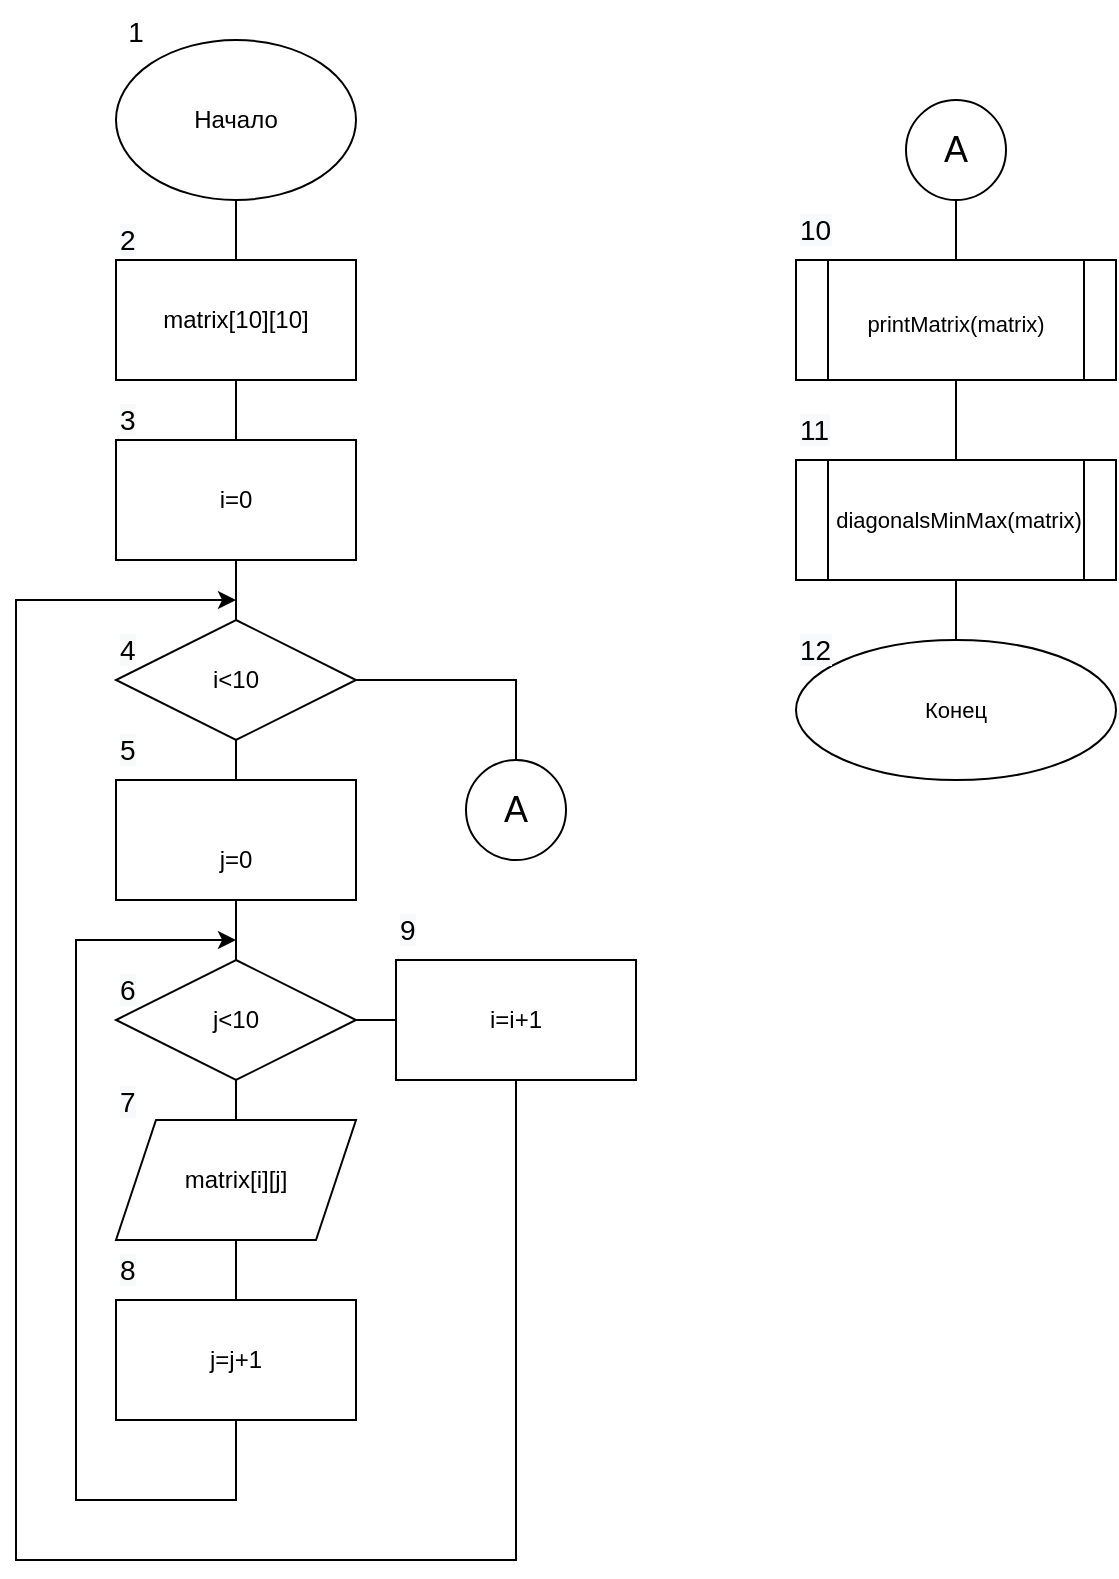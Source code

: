 <mxfile version="20.3.2" type="github" pages="3">
  <diagram id="1MXxQR1t4KhzLeFRlPVY" name="Page-1">
    <mxGraphModel dx="1298" dy="1853" grid="1" gridSize="10" guides="1" tooltips="1" connect="1" arrows="1" fold="1" page="1" pageScale="1" pageWidth="827" pageHeight="1169" math="0" shadow="0">
      <root>
        <mxCell id="0" />
        <mxCell id="1" parent="0" />
        <mxCell id="CyKZug_eMl7w6Z1lYdCM-4" value="Начало" style="ellipse;whiteSpace=wrap;html=1;" parent="1" vertex="1">
          <mxGeometry x="80" y="-1120" width="120" height="80" as="geometry" />
        </mxCell>
        <mxCell id="CyKZug_eMl7w6Z1lYdCM-5" value="" style="rounded=0;whiteSpace=wrap;html=1;" parent="1" vertex="1">
          <mxGeometry x="80" y="-1010" width="120" height="60" as="geometry" />
        </mxCell>
        <mxCell id="CyKZug_eMl7w6Z1lYdCM-8" value="" style="endArrow=none;html=1;rounded=0;exitX=0.5;exitY=0;exitDx=0;exitDy=0;entryX=0.5;entryY=1;entryDx=0;entryDy=0;" parent="1" source="CyKZug_eMl7w6Z1lYdCM-5" target="CyKZug_eMl7w6Z1lYdCM-4" edge="1">
          <mxGeometry width="50" height="50" relative="1" as="geometry">
            <mxPoint x="390" y="-940" as="sourcePoint" />
            <mxPoint x="440" y="-990" as="targetPoint" />
          </mxGeometry>
        </mxCell>
        <mxCell id="CyKZug_eMl7w6Z1lYdCM-10" value="matrix[10][10]" style="text;html=1;strokeColor=none;fillColor=none;align=center;verticalAlign=middle;whiteSpace=wrap;rounded=0;" parent="1" vertex="1">
          <mxGeometry x="100" y="-995" width="80" height="30" as="geometry" />
        </mxCell>
        <mxCell id="CyKZug_eMl7w6Z1lYdCM-11" value="" style="rounded=0;whiteSpace=wrap;html=1;" parent="1" vertex="1">
          <mxGeometry x="80" y="-920" width="120" height="60" as="geometry" />
        </mxCell>
        <mxCell id="CyKZug_eMl7w6Z1lYdCM-13" value="i=0" style="text;html=1;strokeColor=none;fillColor=none;align=center;verticalAlign=middle;whiteSpace=wrap;rounded=0;" parent="1" vertex="1">
          <mxGeometry x="110" y="-905" width="60" height="30" as="geometry" />
        </mxCell>
        <mxCell id="CyKZug_eMl7w6Z1lYdCM-14" value="" style="rounded=0;whiteSpace=wrap;html=1;" parent="1" vertex="1">
          <mxGeometry x="80" y="-750" width="120" height="60" as="geometry" />
        </mxCell>
        <mxCell id="CyKZug_eMl7w6Z1lYdCM-15" value="j=0" style="text;html=1;strokeColor=none;fillColor=none;align=center;verticalAlign=middle;whiteSpace=wrap;rounded=0;" parent="1" vertex="1">
          <mxGeometry x="110" y="-725" width="60" height="30" as="geometry" />
        </mxCell>
        <mxCell id="CyKZug_eMl7w6Z1lYdCM-16" value="i&amp;lt;10" style="rhombus;whiteSpace=wrap;html=1;" parent="1" vertex="1">
          <mxGeometry x="80" y="-830" width="120" height="60" as="geometry" />
        </mxCell>
        <mxCell id="CyKZug_eMl7w6Z1lYdCM-18" value="" style="endArrow=none;html=1;rounded=0;entryX=0.5;entryY=1;entryDx=0;entryDy=0;exitX=0.5;exitY=0;exitDx=0;exitDy=0;" parent="1" source="CyKZug_eMl7w6Z1lYdCM-14" target="CyKZug_eMl7w6Z1lYdCM-16" edge="1">
          <mxGeometry width="50" height="50" relative="1" as="geometry">
            <mxPoint x="390" y="-750" as="sourcePoint" />
            <mxPoint x="440" y="-800" as="targetPoint" />
          </mxGeometry>
        </mxCell>
        <mxCell id="CyKZug_eMl7w6Z1lYdCM-19" value="" style="endArrow=none;html=1;rounded=0;exitX=0.5;exitY=0;exitDx=0;exitDy=0;entryX=0.5;entryY=1;entryDx=0;entryDy=0;" parent="1" source="CyKZug_eMl7w6Z1lYdCM-16" target="CyKZug_eMl7w6Z1lYdCM-11" edge="1">
          <mxGeometry width="50" height="50" relative="1" as="geometry">
            <mxPoint x="390" y="-750" as="sourcePoint" />
            <mxPoint x="440" y="-800" as="targetPoint" />
          </mxGeometry>
        </mxCell>
        <mxCell id="CyKZug_eMl7w6Z1lYdCM-20" value="" style="endArrow=none;html=1;rounded=0;exitX=0.5;exitY=0;exitDx=0;exitDy=0;entryX=0.5;entryY=1;entryDx=0;entryDy=0;" parent="1" source="CyKZug_eMl7w6Z1lYdCM-11" target="CyKZug_eMl7w6Z1lYdCM-5" edge="1">
          <mxGeometry width="50" height="50" relative="1" as="geometry">
            <mxPoint x="390" y="-750" as="sourcePoint" />
            <mxPoint x="440" y="-800" as="targetPoint" />
          </mxGeometry>
        </mxCell>
        <mxCell id="CyKZug_eMl7w6Z1lYdCM-21" value="j&amp;lt;10" style="rhombus;whiteSpace=wrap;html=1;" parent="1" vertex="1">
          <mxGeometry x="80" y="-660" width="120" height="60" as="geometry" />
        </mxCell>
        <mxCell id="CyKZug_eMl7w6Z1lYdCM-22" value="matrix[i][j]" style="shape=parallelogram;perimeter=parallelogramPerimeter;whiteSpace=wrap;html=1;fixedSize=1;" parent="1" vertex="1">
          <mxGeometry x="80" y="-580" width="120" height="60" as="geometry" />
        </mxCell>
        <mxCell id="CyKZug_eMl7w6Z1lYdCM-34" style="edgeStyle=none;rounded=0;orthogonalLoop=1;jettySize=auto;html=1;exitX=0.5;exitY=1;exitDx=0;exitDy=0;" parent="1" source="CyKZug_eMl7w6Z1lYdCM-23" edge="1">
          <mxGeometry relative="1" as="geometry">
            <mxPoint x="140" y="-670" as="targetPoint" />
            <Array as="points">
              <mxPoint x="140" y="-390" />
              <mxPoint x="60" y="-390" />
              <mxPoint x="60" y="-670" />
            </Array>
          </mxGeometry>
        </mxCell>
        <mxCell id="CyKZug_eMl7w6Z1lYdCM-23" value="j=j+1" style="rounded=0;whiteSpace=wrap;html=1;" parent="1" vertex="1">
          <mxGeometry x="80" y="-490" width="120" height="60" as="geometry" />
        </mxCell>
        <mxCell id="CyKZug_eMl7w6Z1lYdCM-37" style="edgeStyle=none;rounded=0;orthogonalLoop=1;jettySize=auto;html=1;exitX=0.5;exitY=1;exitDx=0;exitDy=0;" parent="1" source="CyKZug_eMl7w6Z1lYdCM-24" edge="1">
          <mxGeometry relative="1" as="geometry">
            <mxPoint x="140" y="-840" as="targetPoint" />
            <Array as="points">
              <mxPoint x="280" y="-360" />
              <mxPoint x="30" y="-360" />
              <mxPoint x="30" y="-840" />
            </Array>
          </mxGeometry>
        </mxCell>
        <mxCell id="CyKZug_eMl7w6Z1lYdCM-24" value="i=i+1" style="rounded=0;whiteSpace=wrap;html=1;" parent="1" vertex="1">
          <mxGeometry x="220" y="-660" width="120" height="60" as="geometry" />
        </mxCell>
        <mxCell id="CyKZug_eMl7w6Z1lYdCM-28" value="" style="endArrow=none;html=1;rounded=0;exitX=0.5;exitY=1;exitDx=0;exitDy=0;entryX=0.5;entryY=0;entryDx=0;entryDy=0;" parent="1" source="CyKZug_eMl7w6Z1lYdCM-21" target="CyKZug_eMl7w6Z1lYdCM-22" edge="1">
          <mxGeometry width="50" height="50" relative="1" as="geometry">
            <mxPoint x="390" y="-510" as="sourcePoint" />
            <mxPoint x="440" y="-560" as="targetPoint" />
          </mxGeometry>
        </mxCell>
        <mxCell id="CyKZug_eMl7w6Z1lYdCM-30" value="" style="endArrow=none;html=1;rounded=0;exitX=0.5;exitY=1;exitDx=0;exitDy=0;entryX=0.5;entryY=0;entryDx=0;entryDy=0;" parent="1" source="CyKZug_eMl7w6Z1lYdCM-22" target="CyKZug_eMl7w6Z1lYdCM-23" edge="1">
          <mxGeometry width="50" height="50" relative="1" as="geometry">
            <mxPoint x="390" y="-510" as="sourcePoint" />
            <mxPoint x="440" y="-560" as="targetPoint" />
          </mxGeometry>
        </mxCell>
        <mxCell id="CyKZug_eMl7w6Z1lYdCM-35" value="" style="endArrow=none;html=1;rounded=0;exitX=0.5;exitY=0;exitDx=0;exitDy=0;entryX=0.5;entryY=1;entryDx=0;entryDy=0;" parent="1" source="CyKZug_eMl7w6Z1lYdCM-21" target="CyKZug_eMl7w6Z1lYdCM-14" edge="1">
          <mxGeometry width="50" height="50" relative="1" as="geometry">
            <mxPoint x="390" y="-510" as="sourcePoint" />
            <mxPoint x="440" y="-560" as="targetPoint" />
          </mxGeometry>
        </mxCell>
        <mxCell id="CyKZug_eMl7w6Z1lYdCM-36" value="" style="endArrow=none;html=1;rounded=0;exitX=1;exitY=0.5;exitDx=0;exitDy=0;entryX=0;entryY=0.5;entryDx=0;entryDy=0;" parent="1" source="CyKZug_eMl7w6Z1lYdCM-21" target="CyKZug_eMl7w6Z1lYdCM-24" edge="1">
          <mxGeometry width="50" height="50" relative="1" as="geometry">
            <mxPoint x="390" y="-610" as="sourcePoint" />
            <mxPoint x="440" y="-660" as="targetPoint" />
          </mxGeometry>
        </mxCell>
        <mxCell id="CyKZug_eMl7w6Z1lYdCM-38" value="" style="endArrow=none;html=1;rounded=0;exitX=1;exitY=0.5;exitDx=0;exitDy=0;entryX=0.5;entryY=0;entryDx=0;entryDy=0;" parent="1" source="CyKZug_eMl7w6Z1lYdCM-16" edge="1">
          <mxGeometry width="50" height="50" relative="1" as="geometry">
            <mxPoint x="390" y="-710" as="sourcePoint" />
            <mxPoint x="280" y="-760" as="targetPoint" />
            <Array as="points">
              <mxPoint x="280" y="-800" />
            </Array>
          </mxGeometry>
        </mxCell>
        <mxCell id="CyKZug_eMl7w6Z1lYdCM-41" value="&lt;font style=&quot;font-size: 11px;&quot;&gt;printMatrix(matrix)&lt;/font&gt;" style="shape=process;whiteSpace=wrap;html=1;backgroundOutline=1;fontSize=18;" parent="1" vertex="1">
          <mxGeometry x="420" y="-1010" width="160" height="60" as="geometry" />
        </mxCell>
        <mxCell id="CyKZug_eMl7w6Z1lYdCM-42" value="&amp;nbsp;diagonalsMinMax(matrix)" style="shape=process;whiteSpace=wrap;html=1;backgroundOutline=1;fontSize=11;" parent="1" vertex="1">
          <mxGeometry x="420" y="-910" width="160" height="60" as="geometry" />
        </mxCell>
        <mxCell id="CyKZug_eMl7w6Z1lYdCM-44" value="" style="endArrow=none;html=1;rounded=0;fontSize=11;exitX=0.5;exitY=1;exitDx=0;exitDy=0;entryX=0.5;entryY=0;entryDx=0;entryDy=0;" parent="1" target="CyKZug_eMl7w6Z1lYdCM-41" edge="1">
          <mxGeometry width="50" height="50" relative="1" as="geometry">
            <mxPoint x="500" y="-1040" as="sourcePoint" />
            <mxPoint x="440" y="-860" as="targetPoint" />
          </mxGeometry>
        </mxCell>
        <mxCell id="CyKZug_eMl7w6Z1lYdCM-45" value="" style="endArrow=none;html=1;rounded=0;fontSize=11;entryX=0.5;entryY=1;entryDx=0;entryDy=0;exitX=0.5;exitY=0;exitDx=0;exitDy=0;" parent="1" source="CyKZug_eMl7w6Z1lYdCM-42" target="CyKZug_eMl7w6Z1lYdCM-41" edge="1">
          <mxGeometry width="50" height="50" relative="1" as="geometry">
            <mxPoint x="390" y="-810" as="sourcePoint" />
            <mxPoint x="440" y="-860" as="targetPoint" />
          </mxGeometry>
        </mxCell>
        <mxCell id="CyKZug_eMl7w6Z1lYdCM-46" value="&lt;font style=&quot;font-size: 11px;&quot;&gt;Конец&lt;/font&gt;" style="ellipse;whiteSpace=wrap;html=1;fontSize=11;" parent="1" vertex="1">
          <mxGeometry x="420" y="-820" width="160" height="70" as="geometry" />
        </mxCell>
        <mxCell id="CyKZug_eMl7w6Z1lYdCM-47" value="" style="endArrow=none;html=1;rounded=0;fontSize=11;exitX=0.5;exitY=0;exitDx=0;exitDy=0;entryX=0.5;entryY=1;entryDx=0;entryDy=0;" parent="1" source="CyKZug_eMl7w6Z1lYdCM-46" target="CyKZug_eMl7w6Z1lYdCM-42" edge="1">
          <mxGeometry width="50" height="50" relative="1" as="geometry">
            <mxPoint x="390" y="-810" as="sourcePoint" />
            <mxPoint x="440" y="-860" as="targetPoint" />
          </mxGeometry>
        </mxCell>
        <mxCell id="tGJoKNRGr2ELQhd_dKFW-1" value="&lt;span style=&quot;font-size: 14px;&quot;&gt;1&lt;/span&gt;" style="text;html=1;strokeColor=none;fillColor=none;align=center;verticalAlign=middle;whiteSpace=wrap;rounded=0;fontSize=18;" parent="1" vertex="1">
          <mxGeometry x="60" y="-1140" width="60" height="30" as="geometry" />
        </mxCell>
        <mxCell id="tGJoKNRGr2ELQhd_dKFW-2" value="&lt;span style=&quot;color: rgb(0, 0, 0); font-family: Helvetica; font-size: 14px; font-style: normal; font-variant-ligatures: normal; font-variant-caps: normal; font-weight: 400; letter-spacing: normal; orphans: 2; text-align: center; text-indent: 0px; text-transform: none; widows: 2; word-spacing: 0px; -webkit-text-stroke-width: 0px; background-color: rgb(248, 249, 250); text-decoration-thickness: initial; text-decoration-style: initial; text-decoration-color: initial; float: none; display: inline !important;&quot;&gt;2&lt;/span&gt;" style="text;whiteSpace=wrap;html=1;fontSize=14;" parent="1" vertex="1">
          <mxGeometry x="80" y="-1035" width="40" height="40" as="geometry" />
        </mxCell>
        <mxCell id="tGJoKNRGr2ELQhd_dKFW-3" value="&lt;span style=&quot;color: rgb(0, 0, 0); font-family: Helvetica; font-size: 14px; font-style: normal; font-variant-ligatures: normal; font-variant-caps: normal; font-weight: 400; letter-spacing: normal; orphans: 2; text-align: center; text-indent: 0px; text-transform: none; widows: 2; word-spacing: 0px; -webkit-text-stroke-width: 0px; background-color: rgb(248, 249, 250); text-decoration-thickness: initial; text-decoration-style: initial; text-decoration-color: initial; float: none; display: inline !important;&quot;&gt;3&lt;/span&gt;" style="text;whiteSpace=wrap;html=1;fontSize=14;" parent="1" vertex="1">
          <mxGeometry x="80" y="-945" width="40" height="40" as="geometry" />
        </mxCell>
        <mxCell id="tGJoKNRGr2ELQhd_dKFW-4" value="&lt;span style=&quot;color: rgb(0, 0, 0); font-family: Helvetica; font-size: 14px; font-style: normal; font-variant-ligatures: normal; font-variant-caps: normal; font-weight: 400; letter-spacing: normal; orphans: 2; text-align: center; text-indent: 0px; text-transform: none; widows: 2; word-spacing: 0px; -webkit-text-stroke-width: 0px; background-color: rgb(248, 249, 250); text-decoration-thickness: initial; text-decoration-style: initial; text-decoration-color: initial; float: none; display: inline !important;&quot;&gt;4&lt;/span&gt;" style="text;whiteSpace=wrap;html=1;fontSize=14;" parent="1" vertex="1">
          <mxGeometry x="80" y="-830" width="40" height="40" as="geometry" />
        </mxCell>
        <mxCell id="tGJoKNRGr2ELQhd_dKFW-5" value="&lt;span style=&quot;color: rgb(0, 0, 0); font-family: Helvetica; font-size: 14px; font-style: normal; font-variant-ligatures: normal; font-variant-caps: normal; font-weight: 400; letter-spacing: normal; orphans: 2; text-align: center; text-indent: 0px; text-transform: none; widows: 2; word-spacing: 0px; -webkit-text-stroke-width: 0px; background-color: rgb(248, 249, 250); text-decoration-thickness: initial; text-decoration-style: initial; text-decoration-color: initial; float: none; display: inline !important;&quot;&gt;5&lt;/span&gt;" style="text;whiteSpace=wrap;html=1;fontSize=14;" parent="1" vertex="1">
          <mxGeometry x="80" y="-780" width="40" height="40" as="geometry" />
        </mxCell>
        <mxCell id="tGJoKNRGr2ELQhd_dKFW-6" value="&lt;span style=&quot;color: rgb(0, 0, 0); font-family: Helvetica; font-size: 14px; font-style: normal; font-variant-ligatures: normal; font-variant-caps: normal; font-weight: 400; letter-spacing: normal; orphans: 2; text-align: center; text-indent: 0px; text-transform: none; widows: 2; word-spacing: 0px; -webkit-text-stroke-width: 0px; background-color: rgb(248, 249, 250); text-decoration-thickness: initial; text-decoration-style: initial; text-decoration-color: initial; float: none; display: inline !important;&quot;&gt;6&lt;/span&gt;" style="text;whiteSpace=wrap;html=1;fontSize=14;" parent="1" vertex="1">
          <mxGeometry x="80" y="-660" width="40" height="40" as="geometry" />
        </mxCell>
        <mxCell id="tGJoKNRGr2ELQhd_dKFW-7" value="&lt;span style=&quot;color: rgb(0, 0, 0); font-family: Helvetica; font-size: 14px; font-style: normal; font-variant-ligatures: normal; font-variant-caps: normal; font-weight: 400; letter-spacing: normal; orphans: 2; text-align: center; text-indent: 0px; text-transform: none; widows: 2; word-spacing: 0px; -webkit-text-stroke-width: 0px; background-color: rgb(248, 249, 250); text-decoration-thickness: initial; text-decoration-style: initial; text-decoration-color: initial; float: none; display: inline !important;&quot;&gt;7&lt;/span&gt;" style="text;whiteSpace=wrap;html=1;fontSize=14;" parent="1" vertex="1">
          <mxGeometry x="80" y="-604" width="40" height="40" as="geometry" />
        </mxCell>
        <mxCell id="tGJoKNRGr2ELQhd_dKFW-8" value="&lt;span style=&quot;color: rgb(0, 0, 0); font-family: Helvetica; font-size: 14px; font-style: normal; font-variant-ligatures: normal; font-variant-caps: normal; font-weight: 400; letter-spacing: normal; orphans: 2; text-align: center; text-indent: 0px; text-transform: none; widows: 2; word-spacing: 0px; -webkit-text-stroke-width: 0px; background-color: rgb(248, 249, 250); text-decoration-thickness: initial; text-decoration-style: initial; text-decoration-color: initial; float: none; display: inline !important;&quot;&gt;8&lt;/span&gt;" style="text;whiteSpace=wrap;html=1;fontSize=14;" parent="1" vertex="1">
          <mxGeometry x="80" y="-520" width="40" height="40" as="geometry" />
        </mxCell>
        <mxCell id="tGJoKNRGr2ELQhd_dKFW-10" value="&lt;span style=&quot;color: rgb(0, 0, 0); font-family: Helvetica; font-size: 14px; font-style: normal; font-variant-ligatures: normal; font-variant-caps: normal; font-weight: 400; letter-spacing: normal; orphans: 2; text-align: center; text-indent: 0px; text-transform: none; widows: 2; word-spacing: 0px; -webkit-text-stroke-width: 0px; background-color: rgb(248, 249, 250); text-decoration-thickness: initial; text-decoration-style: initial; text-decoration-color: initial; float: none; display: inline !important;&quot;&gt;9&lt;/span&gt;" style="text;whiteSpace=wrap;html=1;fontSize=14;" parent="1" vertex="1">
          <mxGeometry x="220" y="-690" width="40" height="40" as="geometry" />
        </mxCell>
        <mxCell id="tGJoKNRGr2ELQhd_dKFW-11" value="&lt;span style=&quot;color: rgb(0, 0, 0); font-family: Helvetica; font-size: 14px; font-style: normal; font-variant-ligatures: normal; font-variant-caps: normal; font-weight: 400; letter-spacing: normal; orphans: 2; text-align: center; text-indent: 0px; text-transform: none; widows: 2; word-spacing: 0px; -webkit-text-stroke-width: 0px; background-color: rgb(248, 249, 250); text-decoration-thickness: initial; text-decoration-style: initial; text-decoration-color: initial; float: none; display: inline !important;&quot;&gt;10&lt;/span&gt;" style="text;whiteSpace=wrap;html=1;fontSize=14;" parent="1" vertex="1">
          <mxGeometry x="420" y="-1040" width="40" height="40" as="geometry" />
        </mxCell>
        <mxCell id="tGJoKNRGr2ELQhd_dKFW-12" value="&lt;span style=&quot;color: rgb(0, 0, 0); font-family: Helvetica; font-size: 14px; font-style: normal; font-variant-ligatures: normal; font-variant-caps: normal; font-weight: 400; letter-spacing: normal; orphans: 2; text-align: center; text-indent: 0px; text-transform: none; widows: 2; word-spacing: 0px; -webkit-text-stroke-width: 0px; background-color: rgb(248, 249, 250); text-decoration-thickness: initial; text-decoration-style: initial; text-decoration-color: initial; float: none; display: inline !important;&quot;&gt;11&lt;/span&gt;" style="text;whiteSpace=wrap;html=1;fontSize=14;" parent="1" vertex="1">
          <mxGeometry x="420" y="-940" width="40" height="40" as="geometry" />
        </mxCell>
        <mxCell id="tGJoKNRGr2ELQhd_dKFW-13" value="&lt;span style=&quot;color: rgb(0, 0, 0); font-family: Helvetica; font-size: 14px; font-style: normal; font-variant-ligatures: normal; font-variant-caps: normal; font-weight: 400; letter-spacing: normal; orphans: 2; text-align: center; text-indent: 0px; text-transform: none; widows: 2; word-spacing: 0px; -webkit-text-stroke-width: 0px; background-color: rgb(248, 249, 250); text-decoration-thickness: initial; text-decoration-style: initial; text-decoration-color: initial; float: none; display: inline !important;&quot;&gt;12&lt;/span&gt;" style="text;whiteSpace=wrap;html=1;fontSize=14;" parent="1" vertex="1">
          <mxGeometry x="420" y="-830" width="40" height="40" as="geometry" />
        </mxCell>
        <mxCell id="ByIY474zOrlTt50xJc5P-1" value="&lt;font style=&quot;font-size: 18px;&quot;&gt;A&lt;/font&gt;" style="ellipse;whiteSpace=wrap;html=1;aspect=fixed;" vertex="1" parent="1">
          <mxGeometry x="255" y="-760" width="50" height="50" as="geometry" />
        </mxCell>
        <mxCell id="ByIY474zOrlTt50xJc5P-2" value="&lt;font style=&quot;font-size: 18px;&quot;&gt;A&lt;/font&gt;" style="ellipse;whiteSpace=wrap;html=1;aspect=fixed;" vertex="1" parent="1">
          <mxGeometry x="475" y="-1090" width="50" height="50" as="geometry" />
        </mxCell>
      </root>
    </mxGraphModel>
  </diagram>
  <diagram id="YRttyqy2Ba4MNuOloOUo" name="Page-2">
    <mxGraphModel dx="1093" dy="1745" grid="1" gridSize="10" guides="1" tooltips="1" connect="1" arrows="1" fold="1" page="1" pageScale="1" pageWidth="827" pageHeight="1169" math="0" shadow="0">
      <root>
        <mxCell id="0" />
        <mxCell id="1" parent="0" />
        <mxCell id="Y5o_uo8ENSqjdG4YeVco-1" value="" style="rounded=0;whiteSpace=wrap;html=1;" parent="1" vertex="1">
          <mxGeometry x="240" y="-920" width="160" height="60" as="geometry" />
        </mxCell>
        <mxCell id="Y5o_uo8ENSqjdG4YeVco-2" value="i=0" style="text;html=1;strokeColor=none;fillColor=none;align=center;verticalAlign=middle;whiteSpace=wrap;rounded=0;" parent="1" vertex="1">
          <mxGeometry x="290" y="-905" width="60" height="30" as="geometry" />
        </mxCell>
        <mxCell id="Y5o_uo8ENSqjdG4YeVco-3" value="" style="rounded=0;whiteSpace=wrap;html=1;" parent="1" vertex="1">
          <mxGeometry x="240" y="-740" width="160" height="60" as="geometry" />
        </mxCell>
        <mxCell id="Y5o_uo8ENSqjdG4YeVco-4" value="j=0" style="text;html=1;strokeColor=none;fillColor=none;align=center;verticalAlign=middle;whiteSpace=wrap;rounded=0;" parent="1" vertex="1">
          <mxGeometry x="290" y="-715" width="60" height="30" as="geometry" />
        </mxCell>
        <mxCell id="Y5o_uo8ENSqjdG4YeVco-5" value="i&amp;lt;10" style="rhombus;whiteSpace=wrap;html=1;" parent="1" vertex="1">
          <mxGeometry x="240" y="-820" width="160" height="60" as="geometry" />
        </mxCell>
        <mxCell id="Y5o_uo8ENSqjdG4YeVco-6" value="" style="endArrow=none;html=1;rounded=0;entryX=0.5;entryY=1;entryDx=0;entryDy=0;exitX=0.5;exitY=0;exitDx=0;exitDy=0;" parent="1" source="Y5o_uo8ENSqjdG4YeVco-3" target="Y5o_uo8ENSqjdG4YeVco-5" edge="1">
          <mxGeometry width="50" height="50" relative="1" as="geometry">
            <mxPoint x="570" y="-740" as="sourcePoint" />
            <mxPoint x="620" y="-790" as="targetPoint" />
          </mxGeometry>
        </mxCell>
        <mxCell id="Y5o_uo8ENSqjdG4YeVco-7" value="" style="endArrow=none;html=1;rounded=0;exitX=0.5;exitY=0;exitDx=0;exitDy=0;entryX=0.5;entryY=1;entryDx=0;entryDy=0;" parent="1" source="Y5o_uo8ENSqjdG4YeVco-5" target="Y5o_uo8ENSqjdG4YeVco-1" edge="1">
          <mxGeometry width="50" height="50" relative="1" as="geometry">
            <mxPoint x="570" y="-740" as="sourcePoint" />
            <mxPoint x="620" y="-790" as="targetPoint" />
          </mxGeometry>
        </mxCell>
        <mxCell id="Y5o_uo8ENSqjdG4YeVco-8" value="j&amp;lt;10" style="rhombus;whiteSpace=wrap;html=1;" parent="1" vertex="1">
          <mxGeometry x="240" y="-650" width="160" height="60" as="geometry" />
        </mxCell>
        <mxCell id="Y5o_uo8ENSqjdG4YeVco-9" value="matrix[i][j]" style="shape=parallelogram;perimeter=parallelogramPerimeter;whiteSpace=wrap;html=1;fixedSize=1;" parent="1" vertex="1">
          <mxGeometry x="240" y="-570" width="160" height="60" as="geometry" />
        </mxCell>
        <mxCell id="Y5o_uo8ENSqjdG4YeVco-10" style="edgeStyle=none;rounded=0;orthogonalLoop=1;jettySize=auto;html=1;exitX=0.5;exitY=1;exitDx=0;exitDy=0;" parent="1" source="Y5o_uo8ENSqjdG4YeVco-11" edge="1">
          <mxGeometry relative="1" as="geometry">
            <mxPoint x="320" y="-660" as="targetPoint" />
            <Array as="points">
              <mxPoint x="320" y="-390" />
              <mxPoint x="220" y="-390" />
              <mxPoint x="220" y="-660" />
            </Array>
          </mxGeometry>
        </mxCell>
        <mxCell id="Y5o_uo8ENSqjdG4YeVco-11" value="j=j+1" style="rounded=0;whiteSpace=wrap;html=1;" parent="1" vertex="1">
          <mxGeometry x="240" y="-480" width="160" height="60" as="geometry" />
        </mxCell>
        <mxCell id="Y5o_uo8ENSqjdG4YeVco-12" style="edgeStyle=none;rounded=0;orthogonalLoop=1;jettySize=auto;html=1;exitX=0.5;exitY=1;exitDx=0;exitDy=0;" parent="1" source="Y5o_uo8ENSqjdG4YeVco-13" edge="1">
          <mxGeometry relative="1" as="geometry">
            <mxPoint x="320" y="-830" as="targetPoint" />
            <Array as="points">
              <mxPoint x="500" y="-370" />
              <mxPoint x="200" y="-370" />
              <mxPoint x="200" y="-830" />
            </Array>
          </mxGeometry>
        </mxCell>
        <mxCell id="Y5o_uo8ENSqjdG4YeVco-13" value="i=i+1" style="rounded=0;whiteSpace=wrap;html=1;" parent="1" vertex="1">
          <mxGeometry x="420" y="-650" width="160" height="60" as="geometry" />
        </mxCell>
        <mxCell id="Y5o_uo8ENSqjdG4YeVco-14" value="" style="endArrow=none;html=1;rounded=0;exitX=0.5;exitY=1;exitDx=0;exitDy=0;entryX=0.5;entryY=0;entryDx=0;entryDy=0;" parent="1" source="Y5o_uo8ENSqjdG4YeVco-8" target="Y5o_uo8ENSqjdG4YeVco-9" edge="1">
          <mxGeometry width="50" height="50" relative="1" as="geometry">
            <mxPoint x="570" y="-500" as="sourcePoint" />
            <mxPoint x="620" y="-550" as="targetPoint" />
          </mxGeometry>
        </mxCell>
        <mxCell id="Y5o_uo8ENSqjdG4YeVco-15" value="" style="endArrow=none;html=1;rounded=0;exitX=0.5;exitY=1;exitDx=0;exitDy=0;entryX=0.5;entryY=0;entryDx=0;entryDy=0;" parent="1" source="Y5o_uo8ENSqjdG4YeVco-9" target="Y5o_uo8ENSqjdG4YeVco-11" edge="1">
          <mxGeometry width="50" height="50" relative="1" as="geometry">
            <mxPoint x="570" y="-500" as="sourcePoint" />
            <mxPoint x="620" y="-550" as="targetPoint" />
          </mxGeometry>
        </mxCell>
        <mxCell id="Y5o_uo8ENSqjdG4YeVco-16" value="" style="endArrow=none;html=1;rounded=0;exitX=0.5;exitY=0;exitDx=0;exitDy=0;entryX=0.5;entryY=1;entryDx=0;entryDy=0;" parent="1" source="Y5o_uo8ENSqjdG4YeVco-8" target="Y5o_uo8ENSqjdG4YeVco-3" edge="1">
          <mxGeometry width="50" height="50" relative="1" as="geometry">
            <mxPoint x="570" y="-500" as="sourcePoint" />
            <mxPoint x="620" y="-550" as="targetPoint" />
          </mxGeometry>
        </mxCell>
        <mxCell id="Y5o_uo8ENSqjdG4YeVco-17" value="" style="endArrow=none;html=1;rounded=0;exitX=1;exitY=0.5;exitDx=0;exitDy=0;entryX=0;entryY=0.5;entryDx=0;entryDy=0;" parent="1" source="Y5o_uo8ENSqjdG4YeVco-8" target="Y5o_uo8ENSqjdG4YeVco-13" edge="1">
          <mxGeometry width="50" height="50" relative="1" as="geometry">
            <mxPoint x="570" y="-600" as="sourcePoint" />
            <mxPoint x="620" y="-650" as="targetPoint" />
          </mxGeometry>
        </mxCell>
        <mxCell id="Y5o_uo8ENSqjdG4YeVco-18" value="" style="endArrow=none;html=1;rounded=0;exitX=1;exitY=0.5;exitDx=0;exitDy=0;" parent="1" source="Y5o_uo8ENSqjdG4YeVco-5" edge="1">
          <mxGeometry width="50" height="50" relative="1" as="geometry">
            <mxPoint x="570" y="-700" as="sourcePoint" />
            <mxPoint x="500" y="-760" as="targetPoint" />
            <Array as="points">
              <mxPoint x="500" y="-790" />
            </Array>
          </mxGeometry>
        </mxCell>
        <mxCell id="Mac2xJaLCtgPkS7XNPWy-1" value="printMatrix(int matrix[10][10])" style="ellipse;whiteSpace=wrap;html=1;fontSize=11;" parent="1" vertex="1">
          <mxGeometry x="240" y="-1010" width="160" height="70" as="geometry" />
        </mxCell>
        <mxCell id="Mac2xJaLCtgPkS7XNPWy-3" value="Конец" style="ellipse;whiteSpace=wrap;html=1;fontSize=11;" parent="1" vertex="1">
          <mxGeometry x="420" y="-760" width="160" height="70" as="geometry" />
        </mxCell>
        <mxCell id="Mac2xJaLCtgPkS7XNPWy-4" value="" style="endArrow=none;html=1;rounded=0;fontSize=11;entryX=0.5;entryY=1;entryDx=0;entryDy=0;exitX=0.5;exitY=0;exitDx=0;exitDy=0;" parent="1" source="Y5o_uo8ENSqjdG4YeVco-1" target="Mac2xJaLCtgPkS7XNPWy-1" edge="1">
          <mxGeometry width="50" height="50" relative="1" as="geometry">
            <mxPoint x="90" y="-900" as="sourcePoint" />
            <mxPoint x="140" y="-950" as="targetPoint" />
          </mxGeometry>
        </mxCell>
        <mxCell id="3DoI-zRPFKKXqYBMyMtr-1" value="&lt;span style=&quot;color: rgb(0, 0, 0); font-family: Helvetica; font-size: 14px; font-style: normal; font-variant-ligatures: normal; font-variant-caps: normal; font-weight: 400; letter-spacing: normal; orphans: 2; text-align: center; text-indent: 0px; text-transform: none; widows: 2; word-spacing: 0px; -webkit-text-stroke-width: 0px; background-color: rgb(248, 249, 250); text-decoration-thickness: initial; text-decoration-style: initial; text-decoration-color: initial; float: none; display: inline !important;&quot;&gt;13&lt;/span&gt;" style="text;whiteSpace=wrap;html=1;fontSize=14;" parent="1" vertex="1">
          <mxGeometry x="250" y="-945" height="40" as="geometry" />
        </mxCell>
        <mxCell id="lsn80cibgsQnazsczWAg-1" value="&lt;span style=&quot;color: rgb(0, 0, 0); font-family: Helvetica; font-size: 14px; font-style: normal; font-variant-ligatures: normal; font-variant-caps: normal; font-weight: 400; letter-spacing: normal; orphans: 2; text-align: center; text-indent: 0px; text-transform: none; widows: 2; word-spacing: 0px; -webkit-text-stroke-width: 0px; background-color: rgb(248, 249, 250); text-decoration-thickness: initial; text-decoration-style: initial; text-decoration-color: initial; float: none; display: inline !important;&quot;&gt;14&lt;/span&gt;" style="text;whiteSpace=wrap;html=1;fontSize=14;" parent="1" vertex="1">
          <mxGeometry x="240" y="-820" width="40" height="40" as="geometry" />
        </mxCell>
        <mxCell id="lsn80cibgsQnazsczWAg-2" value="&lt;div style=&quot;text-align: center;&quot;&gt;15&lt;/div&gt;" style="text;whiteSpace=wrap;html=1;fontSize=14;" parent="1" vertex="1">
          <mxGeometry x="240" y="-770" width="40" height="40" as="geometry" />
        </mxCell>
        <mxCell id="lsn80cibgsQnazsczWAg-3" value="&lt;span style=&quot;color: rgb(0, 0, 0); font-family: Helvetica; font-size: 14px; font-style: normal; font-variant-ligatures: normal; font-variant-caps: normal; font-weight: 400; letter-spacing: normal; orphans: 2; text-align: center; text-indent: 0px; text-transform: none; widows: 2; word-spacing: 0px; -webkit-text-stroke-width: 0px; background-color: rgb(248, 249, 250); text-decoration-thickness: initial; text-decoration-style: initial; text-decoration-color: initial; float: none; display: inline !important;&quot;&gt;16&lt;/span&gt;" style="text;whiteSpace=wrap;html=1;fontSize=14;" parent="1" vertex="1">
          <mxGeometry x="240" y="-650" width="40" height="40" as="geometry" />
        </mxCell>
        <mxCell id="lsn80cibgsQnazsczWAg-4" value="&lt;span style=&quot;color: rgb(0, 0, 0); font-family: Helvetica; font-size: 14px; font-style: normal; font-variant-ligatures: normal; font-variant-caps: normal; font-weight: 400; letter-spacing: normal; orphans: 2; text-align: center; text-indent: 0px; text-transform: none; widows: 2; word-spacing: 0px; -webkit-text-stroke-width: 0px; background-color: rgb(248, 249, 250); text-decoration-thickness: initial; text-decoration-style: initial; text-decoration-color: initial; float: none; display: inline !important;&quot;&gt;17&lt;/span&gt;" style="text;whiteSpace=wrap;html=1;fontSize=14;" parent="1" vertex="1">
          <mxGeometry x="240" y="-590" width="40" height="40" as="geometry" />
        </mxCell>
        <mxCell id="lsn80cibgsQnazsczWAg-5" value="&lt;span style=&quot;color: rgb(0, 0, 0); font-family: Helvetica; font-size: 14px; font-style: normal; font-variant-ligatures: normal; font-variant-caps: normal; font-weight: 400; letter-spacing: normal; orphans: 2; text-align: center; text-indent: 0px; text-transform: none; widows: 2; word-spacing: 0px; -webkit-text-stroke-width: 0px; background-color: rgb(248, 249, 250); text-decoration-thickness: initial; text-decoration-style: initial; text-decoration-color: initial; float: none; display: inline !important;&quot;&gt;18&lt;/span&gt;" style="text;whiteSpace=wrap;html=1;fontSize=14;" parent="1" vertex="1">
          <mxGeometry x="240" y="-510" width="40" height="40" as="geometry" />
        </mxCell>
        <mxCell id="lsn80cibgsQnazsczWAg-6" value="&lt;span style=&quot;color: rgb(0, 0, 0); font-family: Helvetica; font-size: 14px; font-style: normal; font-variant-ligatures: normal; font-variant-caps: normal; font-weight: 400; letter-spacing: normal; orphans: 2; text-align: center; text-indent: 0px; text-transform: none; widows: 2; word-spacing: 0px; -webkit-text-stroke-width: 0px; background-color: rgb(248, 249, 250); text-decoration-thickness: initial; text-decoration-style: initial; text-decoration-color: initial; float: none; display: inline !important;&quot;&gt;19&lt;/span&gt;" style="text;whiteSpace=wrap;html=1;fontSize=14;" parent="1" vertex="1">
          <mxGeometry x="414" y="-680" width="40" height="40" as="geometry" />
        </mxCell>
      </root>
    </mxGraphModel>
  </diagram>
  <diagram id="dBgsFoUH9Z-WMiMNJNLW" name="Page-3">
    <mxGraphModel dx="1221" dy="1813" grid="1" gridSize="10" guides="1" tooltips="1" connect="1" arrows="1" fold="1" page="1" pageScale="1" pageWidth="827" pageHeight="1169" math="0" shadow="0">
      <root>
        <mxCell id="0" />
        <mxCell id="1" parent="0" />
        <mxCell id="2hTFmVIW4Jd26uyD2nNo-1" value="" style="rounded=0;whiteSpace=wrap;html=1;" parent="1" vertex="1">
          <mxGeometry x="240" y="-350" width="160" height="60" as="geometry" />
        </mxCell>
        <mxCell id="2hTFmVIW4Jd26uyD2nNo-2" value="i=1" style="text;html=1;strokeColor=none;fillColor=none;align=center;verticalAlign=middle;whiteSpace=wrap;rounded=0;" parent="1" vertex="1">
          <mxGeometry x="290" y="-335" width="60" height="30" as="geometry" />
        </mxCell>
        <mxCell id="2hTFmVIW4Jd26uyD2nNo-3" value="" style="rounded=0;whiteSpace=wrap;html=1;" parent="1" vertex="1">
          <mxGeometry x="240" y="-170" width="160" height="60" as="geometry" />
        </mxCell>
        <mxCell id="2hTFmVIW4Jd26uyD2nNo-4" value="j=1" style="text;html=1;strokeColor=none;fillColor=none;align=center;verticalAlign=middle;whiteSpace=wrap;rounded=0;" parent="1" vertex="1">
          <mxGeometry x="290" y="-145" width="60" height="30" as="geometry" />
        </mxCell>
        <mxCell id="2hTFmVIW4Jd26uyD2nNo-5" value="i&amp;lt;n" style="rhombus;whiteSpace=wrap;html=1;" parent="1" vertex="1">
          <mxGeometry x="240" y="-250" width="160" height="60" as="geometry" />
        </mxCell>
        <mxCell id="2hTFmVIW4Jd26uyD2nNo-6" value="" style="endArrow=none;html=1;rounded=0;entryX=0.5;entryY=1;entryDx=0;entryDy=0;exitX=0.5;exitY=0;exitDx=0;exitDy=0;" parent="1" source="2hTFmVIW4Jd26uyD2nNo-3" target="2hTFmVIW4Jd26uyD2nNo-5" edge="1">
          <mxGeometry width="50" height="50" relative="1" as="geometry">
            <mxPoint x="570" y="-170" as="sourcePoint" />
            <mxPoint x="620" y="-220" as="targetPoint" />
          </mxGeometry>
        </mxCell>
        <mxCell id="2hTFmVIW4Jd26uyD2nNo-7" value="" style="endArrow=none;html=1;rounded=0;exitX=0.5;exitY=0;exitDx=0;exitDy=0;entryX=0.5;entryY=1;entryDx=0;entryDy=0;" parent="1" source="2hTFmVIW4Jd26uyD2nNo-5" target="2hTFmVIW4Jd26uyD2nNo-1" edge="1">
          <mxGeometry width="50" height="50" relative="1" as="geometry">
            <mxPoint x="570" y="-170" as="sourcePoint" />
            <mxPoint x="620" y="-220" as="targetPoint" />
          </mxGeometry>
        </mxCell>
        <mxCell id="2hTFmVIW4Jd26uyD2nNo-8" value="j&amp;lt;n" style="rhombus;whiteSpace=wrap;html=1;" parent="1" vertex="1">
          <mxGeometry x="240" y="-80" width="160" height="60" as="geometry" />
        </mxCell>
        <mxCell id="2hTFmVIW4Jd26uyD2nNo-10" style="edgeStyle=none;rounded=0;orthogonalLoop=1;jettySize=auto;html=1;exitX=0.5;exitY=1;exitDx=0;exitDy=0;" parent="1" source="2hTFmVIW4Jd26uyD2nNo-11" edge="1">
          <mxGeometry relative="1" as="geometry">
            <mxPoint x="320" y="-90" as="targetPoint" />
            <Array as="points">
              <mxPoint x="320" y="1010" />
              <mxPoint x="220" y="1010" />
              <mxPoint x="220" y="-90" />
            </Array>
          </mxGeometry>
        </mxCell>
        <mxCell id="2hTFmVIW4Jd26uyD2nNo-11" value="j=j+1" style="rounded=0;whiteSpace=wrap;html=1;" parent="1" vertex="1">
          <mxGeometry x="240" y="930" width="160" height="60" as="geometry" />
        </mxCell>
        <mxCell id="2hTFmVIW4Jd26uyD2nNo-12" style="edgeStyle=none;rounded=0;orthogonalLoop=1;jettySize=auto;html=1;exitX=0.5;exitY=1;exitDx=0;exitDy=0;" parent="1" source="2hTFmVIW4Jd26uyD2nNo-13" edge="1">
          <mxGeometry relative="1" as="geometry">
            <mxPoint x="320" y="-260" as="targetPoint" />
            <Array as="points">
              <mxPoint x="500" y="1030" />
              <mxPoint x="350" y="1030" />
              <mxPoint x="200" y="1030" />
              <mxPoint x="200" y="-260" />
            </Array>
          </mxGeometry>
        </mxCell>
        <mxCell id="2hTFmVIW4Jd26uyD2nNo-13" value="i=i+1" style="rounded=0;whiteSpace=wrap;html=1;" parent="1" vertex="1">
          <mxGeometry x="420" y="-80" width="160" height="60" as="geometry" />
        </mxCell>
        <mxCell id="2hTFmVIW4Jd26uyD2nNo-14" value="" style="endArrow=none;html=1;rounded=0;exitX=0.5;exitY=1;exitDx=0;exitDy=0;entryX=0.5;entryY=0;entryDx=0;entryDy=0;" parent="1" source="2hTFmVIW4Jd26uyD2nNo-8" target="b7NBwk-AkZfB3AFS1rDW-1" edge="1">
          <mxGeometry width="50" height="50" relative="1" as="geometry">
            <mxPoint x="570" y="70" as="sourcePoint" />
            <mxPoint x="320" as="targetPoint" />
          </mxGeometry>
        </mxCell>
        <mxCell id="2hTFmVIW4Jd26uyD2nNo-15" value="" style="endArrow=none;html=1;rounded=0;exitX=0.5;exitY=1;exitDx=0;exitDy=0;entryX=0.5;entryY=0;entryDx=0;entryDy=0;" parent="1" target="2hTFmVIW4Jd26uyD2nNo-11" edge="1">
          <mxGeometry width="50" height="50" relative="1" as="geometry">
            <mxPoint x="320" y="60" as="sourcePoint" />
            <mxPoint x="620" y="20" as="targetPoint" />
          </mxGeometry>
        </mxCell>
        <mxCell id="2hTFmVIW4Jd26uyD2nNo-16" value="" style="endArrow=none;html=1;rounded=0;exitX=0.5;exitY=0;exitDx=0;exitDy=0;entryX=0.5;entryY=1;entryDx=0;entryDy=0;" parent="1" source="2hTFmVIW4Jd26uyD2nNo-8" target="2hTFmVIW4Jd26uyD2nNo-3" edge="1">
          <mxGeometry width="50" height="50" relative="1" as="geometry">
            <mxPoint x="570" y="70" as="sourcePoint" />
            <mxPoint x="620" y="20" as="targetPoint" />
          </mxGeometry>
        </mxCell>
        <mxCell id="2hTFmVIW4Jd26uyD2nNo-17" value="" style="endArrow=none;html=1;rounded=0;exitX=1;exitY=0.5;exitDx=0;exitDy=0;entryX=0;entryY=0.5;entryDx=0;entryDy=0;" parent="1" source="2hTFmVIW4Jd26uyD2nNo-8" target="2hTFmVIW4Jd26uyD2nNo-13" edge="1">
          <mxGeometry width="50" height="50" relative="1" as="geometry">
            <mxPoint x="570" y="-30" as="sourcePoint" />
            <mxPoint x="620" y="-80" as="targetPoint" />
          </mxGeometry>
        </mxCell>
        <mxCell id="2hTFmVIW4Jd26uyD2nNo-18" value="" style="endArrow=none;html=1;rounded=0;exitX=1;exitY=0.5;exitDx=0;exitDy=0;" parent="1" source="2hTFmVIW4Jd26uyD2nNo-5" edge="1">
          <mxGeometry width="50" height="50" relative="1" as="geometry">
            <mxPoint x="570" y="-130" as="sourcePoint" />
            <mxPoint x="500" y="-190" as="targetPoint" />
            <Array as="points">
              <mxPoint x="500" y="-220" />
            </Array>
          </mxGeometry>
        </mxCell>
        <mxCell id="2hTFmVIW4Jd26uyD2nNo-19" value="diagonalsMinMax(int mat[10][10])" style="ellipse;whiteSpace=wrap;html=1;fontSize=11;" parent="1" vertex="1">
          <mxGeometry x="240" y="-1160" width="160" height="70" as="geometry" />
        </mxCell>
        <mxCell id="Lktk6TPZVvL7QRdFnqv--1" value="n = sizeof(*mat) / 4;" style="rounded=0;whiteSpace=wrap;html=1;" parent="1" vertex="1">
          <mxGeometry x="240" y="-710" width="160" height="60" as="geometry" />
        </mxCell>
        <mxCell id="Lktk6TPZVvL7QRdFnqv--3" value="col1=0" style="rounded=0;whiteSpace=wrap;html=1;" parent="1" vertex="1">
          <mxGeometry x="240" y="-980" width="160" height="60" as="geometry" />
        </mxCell>
        <mxCell id="Lktk6TPZVvL7QRdFnqv--4" value="" style="endArrow=none;html=1;rounded=0;entryX=0.5;entryY=1;entryDx=0;entryDy=0;" parent="1" target="Lktk6TPZVvL7QRdFnqv--3" edge="1">
          <mxGeometry width="50" height="50" relative="1" as="geometry">
            <mxPoint x="320" y="-890" as="sourcePoint" />
            <mxPoint x="60" y="-830" as="targetPoint" />
          </mxGeometry>
        </mxCell>
        <mxCell id="Lktk6TPZVvL7QRdFnqv--5" value="row2=0" style="rounded=0;whiteSpace=wrap;html=1;" parent="1" vertex="1">
          <mxGeometry x="240" y="-890" width="160" height="60" as="geometry" />
        </mxCell>
        <mxCell id="Lktk6TPZVvL7QRdFnqv--6" value="" style="endArrow=none;html=1;rounded=0;entryX=0.5;entryY=1;entryDx=0;entryDy=0;" parent="1" target="Lktk6TPZVvL7QRdFnqv--5" edge="1">
          <mxGeometry width="50" height="50" relative="1" as="geometry">
            <mxPoint x="320" y="-780" as="sourcePoint" />
            <mxPoint x="140" y="-730" as="targetPoint" />
          </mxGeometry>
        </mxCell>
        <mxCell id="Lktk6TPZVvL7QRdFnqv--7" value="row1=0" style="rounded=0;whiteSpace=wrap;html=1;" parent="1" vertex="1">
          <mxGeometry x="240" y="-1070" width="160" height="60" as="geometry" />
        </mxCell>
        <mxCell id="Lktk6TPZVvL7QRdFnqv--8" value="" style="endArrow=none;html=1;rounded=0;entryX=0.5;entryY=1;entryDx=0;entryDy=0;exitX=0.5;exitY=0;exitDx=0;exitDy=0;" parent="1" source="Lktk6TPZVvL7QRdFnqv--3" target="Lktk6TPZVvL7QRdFnqv--7" edge="1">
          <mxGeometry width="50" height="50" relative="1" as="geometry">
            <mxPoint x="220" y="-980" as="sourcePoint" />
            <mxPoint x="40" y="-930" as="targetPoint" />
          </mxGeometry>
        </mxCell>
        <mxCell id="Lktk6TPZVvL7QRdFnqv--11" value="col2=0" style="rounded=0;whiteSpace=wrap;html=1;" parent="1" vertex="1">
          <mxGeometry x="240" y="-800" width="160" height="60" as="geometry" />
        </mxCell>
        <mxCell id="GRMUkdLbaHXz7lRbPsnw-1" value="" style="endArrow=none;html=1;rounded=0;entryX=0.5;entryY=1;entryDx=0;entryDy=0;exitX=0.5;exitY=0;exitDx=0;exitDy=0;" parent="1" source="Lktk6TPZVvL7QRdFnqv--7" target="2hTFmVIW4Jd26uyD2nNo-19" edge="1">
          <mxGeometry width="50" height="50" relative="1" as="geometry">
            <mxPoint x="410" y="-890" as="sourcePoint" />
            <mxPoint x="460" y="-940" as="targetPoint" />
          </mxGeometry>
        </mxCell>
        <mxCell id="GRMUkdLbaHXz7lRbPsnw-2" value="" style="endArrow=none;html=1;rounded=0;exitX=0.5;exitY=1;exitDx=0;exitDy=0;entryX=0.5;entryY=0;entryDx=0;entryDy=0;" parent="1" source="Lktk6TPZVvL7QRdFnqv--11" target="Lktk6TPZVvL7QRdFnqv--1" edge="1">
          <mxGeometry width="50" height="50" relative="1" as="geometry">
            <mxPoint x="410" y="-790" as="sourcePoint" />
            <mxPoint x="460" y="-840" as="targetPoint" />
          </mxGeometry>
        </mxCell>
        <mxCell id="GRMUkdLbaHXz7lRbPsnw-4" value="n==0" style="rhombus;whiteSpace=wrap;html=1;" parent="1" vertex="1">
          <mxGeometry x="240" y="-620" width="160" height="60" as="geometry" />
        </mxCell>
        <mxCell id="GRMUkdLbaHXz7lRbPsnw-5" value="" style="endArrow=none;html=1;rounded=0;entryX=0.5;entryY=1;entryDx=0;entryDy=0;exitX=0.5;exitY=0;exitDx=0;exitDy=0;" parent="1" source="GRMUkdLbaHXz7lRbPsnw-4" target="Lktk6TPZVvL7QRdFnqv--1" edge="1">
          <mxGeometry width="50" height="50" relative="1" as="geometry">
            <mxPoint x="170" y="-610" as="sourcePoint" />
            <mxPoint x="220" y="-660" as="targetPoint" />
          </mxGeometry>
        </mxCell>
        <mxCell id="sndM1sh_EYcWGzedrm4O-3" value="" style="endArrow=none;html=1;rounded=0;exitX=1;exitY=0.5;exitDx=0;exitDy=0;entryX=0;entryY=0.5;entryDx=0;entryDy=0;" parent="1" source="GRMUkdLbaHXz7lRbPsnw-4" edge="1">
          <mxGeometry width="50" height="50" relative="1" as="geometry">
            <mxPoint x="410" y="-530" as="sourcePoint" />
            <mxPoint x="444" y="-590" as="targetPoint" />
          </mxGeometry>
        </mxCell>
        <mxCell id="sndM1sh_EYcWGzedrm4O-4" value="True" style="text;html=1;strokeColor=none;fillColor=none;align=center;verticalAlign=middle;whiteSpace=wrap;rounded=0;" parent="1" vertex="1">
          <mxGeometry x="390" y="-614" width="60" height="30" as="geometry" />
        </mxCell>
        <mxCell id="sndM1sh_EYcWGzedrm4O-5" value="secondaryMin = mat[n - 1][0]" style="rounded=0;whiteSpace=wrap;html=1;" parent="1" vertex="1">
          <mxGeometry x="240" y="-440" width="160" height="60" as="geometry" />
        </mxCell>
        <mxCell id="sndM1sh_EYcWGzedrm4O-6" value="principalMax = mat[0][0]" style="rounded=0;whiteSpace=wrap;html=1;" parent="1" vertex="1">
          <mxGeometry x="240" y="-530" width="160" height="60" as="geometry" />
        </mxCell>
        <mxCell id="sndM1sh_EYcWGzedrm4O-7" value="" style="endArrow=none;html=1;rounded=0;exitX=0.5;exitY=1;exitDx=0;exitDy=0;entryX=0.5;entryY=0;entryDx=0;entryDy=0;" parent="1" source="sndM1sh_EYcWGzedrm4O-6" target="sndM1sh_EYcWGzedrm4O-5" edge="1">
          <mxGeometry width="50" height="50" relative="1" as="geometry">
            <mxPoint x="410" y="-550" as="sourcePoint" />
            <mxPoint x="460" y="-600" as="targetPoint" />
          </mxGeometry>
        </mxCell>
        <mxCell id="sndM1sh_EYcWGzedrm4O-8" value="" style="endArrow=none;html=1;rounded=0;entryX=0.5;entryY=1;entryDx=0;entryDy=0;exitX=0.5;exitY=0;exitDx=0;exitDy=0;" parent="1" source="sndM1sh_EYcWGzedrm4O-6" target="GRMUkdLbaHXz7lRbPsnw-4" edge="1">
          <mxGeometry width="50" height="50" relative="1" as="geometry">
            <mxPoint x="100" y="-570" as="sourcePoint" />
            <mxPoint x="150" y="-620" as="targetPoint" />
          </mxGeometry>
        </mxCell>
        <mxCell id="b7NBwk-AkZfB3AFS1rDW-1" value="i==j" style="rhombus;whiteSpace=wrap;html=1;" parent="1" vertex="1">
          <mxGeometry x="240" y="10" width="160" height="60" as="geometry" />
        </mxCell>
        <mxCell id="b7NBwk-AkZfB3AFS1rDW-2" value="mat[i][j] &amp;gt; principalMax" style="rhombus;whiteSpace=wrap;html=1;" parent="1" vertex="1">
          <mxGeometry x="240" y="90" width="160" height="60" as="geometry" />
        </mxCell>
        <mxCell id="b7NBwk-AkZfB3AFS1rDW-3" value="" style="rounded=0;whiteSpace=wrap;html=1;" parent="1" vertex="1">
          <mxGeometry x="240" y="360" width="160" height="60" as="geometry" />
        </mxCell>
        <mxCell id="b7NBwk-AkZfB3AFS1rDW-4" value="&amp;nbsp;col1 = j" style="text;html=1;strokeColor=none;fillColor=none;align=center;verticalAlign=middle;whiteSpace=wrap;rounded=0;" parent="1" vertex="1">
          <mxGeometry x="290" y="375" width="60" height="30" as="geometry" />
        </mxCell>
        <mxCell id="b7NBwk-AkZfB3AFS1rDW-5" value="row1 = i" style="rounded=0;whiteSpace=wrap;html=1;" parent="1" vertex="1">
          <mxGeometry x="240" y="270" width="160" height="60" as="geometry" />
        </mxCell>
        <mxCell id="b7NBwk-AkZfB3AFS1rDW-6" value="principalMax = mat[i][j]" style="rounded=0;whiteSpace=wrap;html=1;" parent="1" vertex="1">
          <mxGeometry x="240" y="180" width="160" height="60" as="geometry" />
        </mxCell>
        <mxCell id="b7NBwk-AkZfB3AFS1rDW-7" value="" style="endArrow=none;html=1;rounded=0;exitX=0.5;exitY=1;exitDx=0;exitDy=0;entryX=0.5;entryY=0;entryDx=0;entryDy=0;" parent="1" source="b7NBwk-AkZfB3AFS1rDW-6" target="b7NBwk-AkZfB3AFS1rDW-5" edge="1">
          <mxGeometry width="50" height="50" relative="1" as="geometry">
            <mxPoint x="410" y="220" as="sourcePoint" />
            <mxPoint x="460" y="170" as="targetPoint" />
          </mxGeometry>
        </mxCell>
        <mxCell id="b7NBwk-AkZfB3AFS1rDW-8" value="" style="endArrow=none;html=1;rounded=0;entryX=1;entryY=0.5;entryDx=0;entryDy=0;" parent="1" target="b7NBwk-AkZfB3AFS1rDW-1" edge="1">
          <mxGeometry width="50" height="50" relative="1" as="geometry">
            <mxPoint x="320" y="450" as="sourcePoint" />
            <mxPoint x="460" y="270" as="targetPoint" />
            <Array as="points">
              <mxPoint x="450" y="450" />
              <mxPoint x="450" y="40" />
            </Array>
          </mxGeometry>
        </mxCell>
        <mxCell id="b7NBwk-AkZfB3AFS1rDW-9" value="False" style="text;html=1;strokeColor=none;fillColor=none;align=center;verticalAlign=middle;whiteSpace=wrap;rounded=0;" parent="1" vertex="1">
          <mxGeometry x="390" y="10" width="60" height="30" as="geometry" />
        </mxCell>
        <mxCell id="b7NBwk-AkZfB3AFS1rDW-10" value="" style="endArrow=none;html=1;rounded=0;entryX=1;entryY=0.5;entryDx=0;entryDy=0;" parent="1" target="b7NBwk-AkZfB3AFS1rDW-2" edge="1">
          <mxGeometry width="50" height="50" relative="1" as="geometry">
            <mxPoint x="320" y="430" as="sourcePoint" />
            <mxPoint x="460" y="270" as="targetPoint" />
            <Array as="points">
              <mxPoint x="420" y="430" />
              <mxPoint x="420" y="120" />
            </Array>
          </mxGeometry>
        </mxCell>
        <mxCell id="b7NBwk-AkZfB3AFS1rDW-11" value="(i + j) == (n - 1)" style="rhombus;whiteSpace=wrap;html=1;" parent="1" vertex="1">
          <mxGeometry x="240" y="470" width="160" height="60" as="geometry" />
        </mxCell>
        <mxCell id="b7NBwk-AkZfB3AFS1rDW-12" value="mat[i][j] &amp;lt; secondaryMin" style="rhombus;whiteSpace=wrap;html=1;" parent="1" vertex="1">
          <mxGeometry x="240" y="550" width="160" height="60" as="geometry" />
        </mxCell>
        <mxCell id="b7NBwk-AkZfB3AFS1rDW-13" value="" style="rounded=0;whiteSpace=wrap;html=1;" parent="1" vertex="1">
          <mxGeometry x="240" y="820" width="160" height="60" as="geometry" />
        </mxCell>
        <mxCell id="b7NBwk-AkZfB3AFS1rDW-14" value="&amp;nbsp;col2 = j" style="text;html=1;strokeColor=none;fillColor=none;align=center;verticalAlign=middle;whiteSpace=wrap;rounded=0;" parent="1" vertex="1">
          <mxGeometry x="290" y="830" width="60" height="30" as="geometry" />
        </mxCell>
        <mxCell id="b7NBwk-AkZfB3AFS1rDW-15" value="row2 = i" style="rounded=0;whiteSpace=wrap;html=1;" parent="1" vertex="1">
          <mxGeometry x="240" y="730" width="160" height="60" as="geometry" />
        </mxCell>
        <mxCell id="b7NBwk-AkZfB3AFS1rDW-16" value="&amp;nbsp;secondaryMin = mat[i][j]" style="rounded=0;whiteSpace=wrap;html=1;" parent="1" vertex="1">
          <mxGeometry x="240" y="640" width="160" height="60" as="geometry" />
        </mxCell>
        <mxCell id="b7NBwk-AkZfB3AFS1rDW-17" value="" style="endArrow=none;html=1;rounded=0;exitX=0.5;exitY=1;exitDx=0;exitDy=0;entryX=0.5;entryY=0;entryDx=0;entryDy=0;" parent="1" source="b7NBwk-AkZfB3AFS1rDW-16" target="b7NBwk-AkZfB3AFS1rDW-15" edge="1">
          <mxGeometry width="50" height="50" relative="1" as="geometry">
            <mxPoint x="410" y="670" as="sourcePoint" />
            <mxPoint x="460" y="620" as="targetPoint" />
          </mxGeometry>
        </mxCell>
        <mxCell id="b7NBwk-AkZfB3AFS1rDW-18" value="" style="endArrow=none;html=1;rounded=0;entryX=1;entryY=0.5;entryDx=0;entryDy=0;" parent="1" target="b7NBwk-AkZfB3AFS1rDW-11" edge="1">
          <mxGeometry width="50" height="50" relative="1" as="geometry">
            <mxPoint x="320" y="910" as="sourcePoint" />
            <mxPoint x="460" y="720" as="targetPoint" />
            <Array as="points">
              <mxPoint x="450" y="910" />
              <mxPoint x="450" y="500" />
            </Array>
          </mxGeometry>
        </mxCell>
        <mxCell id="b7NBwk-AkZfB3AFS1rDW-19" value="False" style="text;html=1;strokeColor=none;fillColor=none;align=center;verticalAlign=middle;whiteSpace=wrap;rounded=0;" parent="1" vertex="1">
          <mxGeometry x="390" y="470" width="60" height="30" as="geometry" />
        </mxCell>
        <mxCell id="b7NBwk-AkZfB3AFS1rDW-20" value="" style="endArrow=none;html=1;rounded=0;entryX=1;entryY=0.5;entryDx=0;entryDy=0;" parent="1" target="b7NBwk-AkZfB3AFS1rDW-12" edge="1">
          <mxGeometry width="50" height="50" relative="1" as="geometry">
            <mxPoint x="320" y="890" as="sourcePoint" />
            <mxPoint x="460" y="720" as="targetPoint" />
            <Array as="points">
              <mxPoint x="420" y="890" />
              <mxPoint x="420" y="580" />
            </Array>
          </mxGeometry>
        </mxCell>
        <mxCell id="b7NBwk-AkZfB3AFS1rDW-21" value="False" style="text;html=1;strokeColor=none;fillColor=none;align=center;verticalAlign=middle;whiteSpace=wrap;rounded=0;" parent="1" vertex="1">
          <mxGeometry x="384" y="550" width="60" height="30" as="geometry" />
        </mxCell>
        <mxCell id="b7NBwk-AkZfB3AFS1rDW-22" value="False" style="text;html=1;strokeColor=none;fillColor=none;align=center;verticalAlign=middle;whiteSpace=wrap;rounded=0;" parent="1" vertex="1">
          <mxGeometry x="384" y="90" width="60" height="30" as="geometry" />
        </mxCell>
        <mxCell id="Leeo29-UV5tU7Llp6UDY-1" value="&lt;font style=&quot;font-size: 18px;&quot;&gt;A&lt;/font&gt;" style="ellipse;whiteSpace=wrap;html=1;aspect=fixed;" parent="1" vertex="1">
          <mxGeometry x="475" y="-195" width="50" height="50" as="geometry" />
        </mxCell>
        <mxCell id="8o3utWWZym2oFUkDSREI-1" value="principalMax" style="shape=parallelogram;perimeter=parallelogramPerimeter;whiteSpace=wrap;html=1;fixedSize=1;" parent="1" vertex="1">
          <mxGeometry x="750" y="-1060" width="160" height="60" as="geometry" />
        </mxCell>
        <mxCell id="8o3utWWZym2oFUkDSREI-3" value="row1+1" style="shape=parallelogram;perimeter=parallelogramPerimeter;whiteSpace=wrap;html=1;fixedSize=1;" parent="1" vertex="1">
          <mxGeometry x="750" y="-970" width="160" height="60" as="geometry" />
        </mxCell>
        <mxCell id="8o3utWWZym2oFUkDSREI-4" value="col1+1" style="shape=parallelogram;perimeter=parallelogramPerimeter;whiteSpace=wrap;html=1;fixedSize=1;" parent="1" vertex="1">
          <mxGeometry x="750" y="-880" width="160" height="60" as="geometry" />
        </mxCell>
        <mxCell id="8o3utWWZym2oFUkDSREI-5" value="row2 + 1" style="shape=parallelogram;perimeter=parallelogramPerimeter;whiteSpace=wrap;html=1;fixedSize=1;" parent="1" vertex="1">
          <mxGeometry x="750" y="-700" width="160" height="60" as="geometry" />
        </mxCell>
        <mxCell id="8o3utWWZym2oFUkDSREI-6" value="secondaryMin" style="shape=parallelogram;perimeter=parallelogramPerimeter;whiteSpace=wrap;html=1;fixedSize=1;" parent="1" vertex="1">
          <mxGeometry x="750" y="-790" width="160" height="60" as="geometry" />
        </mxCell>
        <mxCell id="8o3utWWZym2oFUkDSREI-7" value="col2+1" style="shape=parallelogram;perimeter=parallelogramPerimeter;whiteSpace=wrap;html=1;fixedSize=1;" parent="1" vertex="1">
          <mxGeometry x="750" y="-610" width="160" height="60" as="geometry" />
        </mxCell>
        <mxCell id="8o3utWWZym2oFUkDSREI-8" value="" style="endArrow=none;html=1;rounded=0;fontSize=18;entryX=0.5;entryY=1;entryDx=0;entryDy=0;exitX=0.5;exitY=0;exitDx=0;exitDy=0;" parent="1" source="8o3utWWZym2oFUkDSREI-1" edge="1">
          <mxGeometry width="50" height="50" relative="1" as="geometry">
            <mxPoint x="630" y="-780" as="sourcePoint" />
            <mxPoint x="830" y="-1080" as="targetPoint" />
          </mxGeometry>
        </mxCell>
        <mxCell id="8o3utWWZym2oFUkDSREI-9" value="" style="endArrow=none;html=1;rounded=0;fontSize=18;entryX=0.5;entryY=1;entryDx=0;entryDy=0;" parent="1" source="8o3utWWZym2oFUkDSREI-3" target="8o3utWWZym2oFUkDSREI-1" edge="1">
          <mxGeometry width="50" height="50" relative="1" as="geometry">
            <mxPoint x="640" y="-770" as="sourcePoint" />
            <mxPoint x="690" y="-820" as="targetPoint" />
          </mxGeometry>
        </mxCell>
        <mxCell id="8o3utWWZym2oFUkDSREI-10" value="" style="endArrow=none;html=1;rounded=0;fontSize=18;entryX=0.5;entryY=1;entryDx=0;entryDy=0;exitX=0.5;exitY=0;exitDx=0;exitDy=0;" parent="1" source="8o3utWWZym2oFUkDSREI-4" target="8o3utWWZym2oFUkDSREI-3" edge="1">
          <mxGeometry width="50" height="50" relative="1" as="geometry">
            <mxPoint x="650" y="-760" as="sourcePoint" />
            <mxPoint x="700" y="-810" as="targetPoint" />
          </mxGeometry>
        </mxCell>
        <mxCell id="8o3utWWZym2oFUkDSREI-11" value="" style="endArrow=none;html=1;rounded=0;fontSize=18;entryX=0.5;entryY=1;entryDx=0;entryDy=0;exitX=0.5;exitY=0;exitDx=0;exitDy=0;" parent="1" source="8o3utWWZym2oFUkDSREI-6" target="8o3utWWZym2oFUkDSREI-4" edge="1">
          <mxGeometry width="50" height="50" relative="1" as="geometry">
            <mxPoint x="660" y="-750" as="sourcePoint" />
            <mxPoint x="710" y="-800" as="targetPoint" />
          </mxGeometry>
        </mxCell>
        <mxCell id="8o3utWWZym2oFUkDSREI-12" value="" style="endArrow=none;html=1;rounded=0;fontSize=18;entryX=0.5;entryY=1;entryDx=0;entryDy=0;exitX=0.5;exitY=0;exitDx=0;exitDy=0;" parent="1" source="8o3utWWZym2oFUkDSREI-5" target="8o3utWWZym2oFUkDSREI-6" edge="1">
          <mxGeometry width="50" height="50" relative="1" as="geometry">
            <mxPoint x="830" y="-740" as="sourcePoint" />
            <mxPoint x="720" y="-790" as="targetPoint" />
          </mxGeometry>
        </mxCell>
        <mxCell id="8o3utWWZym2oFUkDSREI-13" value="" style="endArrow=none;html=1;rounded=0;fontSize=18;entryX=0.5;entryY=1;entryDx=0;entryDy=0;exitX=0.5;exitY=0;exitDx=0;exitDy=0;" parent="1" source="8o3utWWZym2oFUkDSREI-7" target="8o3utWWZym2oFUkDSREI-5" edge="1">
          <mxGeometry width="50" height="50" relative="1" as="geometry">
            <mxPoint x="650" y="-730" as="sourcePoint" />
            <mxPoint x="830" y="-670" as="targetPoint" />
          </mxGeometry>
        </mxCell>
        <mxCell id="8o3utWWZym2oFUkDSREI-15" value="mat[row1][col1] = secondaryMin" style="rounded=0;whiteSpace=wrap;html=1;" parent="1" vertex="1">
          <mxGeometry x="750" y="-520" width="160" height="60" as="geometry" />
        </mxCell>
        <mxCell id="8o3utWWZym2oFUkDSREI-16" value="" style="endArrow=none;html=1;rounded=0;entryX=0.5;entryY=1;entryDx=0;entryDy=0;" parent="1" target="8o3utWWZym2oFUkDSREI-15" edge="1">
          <mxGeometry width="50" height="50" relative="1" as="geometry">
            <mxPoint x="830" y="-460" as="sourcePoint" />
            <mxPoint x="570" y="-400" as="targetPoint" />
          </mxGeometry>
        </mxCell>
        <mxCell id="8o3utWWZym2oFUkDSREI-17" value="mat[row2][col2] = principalMax" style="rounded=0;whiteSpace=wrap;html=1;" parent="1" vertex="1">
          <mxGeometry x="750" y="-430" width="160" height="60" as="geometry" />
        </mxCell>
        <mxCell id="cLu_jMCLYZbF65N6poqY-1" value="&lt;font style=&quot;font-size: 11px;&quot;&gt;printMatrix(matrix)&lt;/font&gt;" style="shape=process;whiteSpace=wrap;html=1;backgroundOutline=1;fontSize=18;" parent="1" vertex="1">
          <mxGeometry x="750" y="-340" width="160" height="60" as="geometry" />
        </mxCell>
        <mxCell id="cLu_jMCLYZbF65N6poqY-2" value="" style="endArrow=none;html=1;rounded=0;fontSize=18;entryX=0.5;entryY=1;entryDx=0;entryDy=0;exitX=0.5;exitY=0;exitDx=0;exitDy=0;" parent="1" source="cLu_jMCLYZbF65N6poqY-1" target="8o3utWWZym2oFUkDSREI-17" edge="1">
          <mxGeometry width="50" height="50" relative="1" as="geometry">
            <mxPoint x="630" y="-360" as="sourcePoint" />
            <mxPoint x="680" y="-410" as="targetPoint" />
          </mxGeometry>
        </mxCell>
        <mxCell id="tYCHnve2uITkks0oR1TV-1" value="Конец" style="ellipse;whiteSpace=wrap;html=1;fontSize=11;" parent="1" vertex="1">
          <mxGeometry x="750" y="-250" width="160" height="70" as="geometry" />
        </mxCell>
        <mxCell id="tYCHnve2uITkks0oR1TV-2" value="" style="endArrow=none;html=1;rounded=0;fontSize=18;entryX=0.5;entryY=1;entryDx=0;entryDy=0;exitX=0.5;exitY=0;exitDx=0;exitDy=0;" parent="1" source="tYCHnve2uITkks0oR1TV-1" target="cLu_jMCLYZbF65N6poqY-1" edge="1">
          <mxGeometry width="50" height="50" relative="1" as="geometry">
            <mxPoint x="590" y="-290" as="sourcePoint" />
            <mxPoint x="640" y="-340" as="targetPoint" />
          </mxGeometry>
        </mxCell>
        <mxCell id="92BY0_Hq3rwU_t9wkq49-1" value="&lt;div style=&quot;text-align: center;&quot;&gt;&lt;span style=&quot;background-color: initial;&quot;&gt;20&lt;/span&gt;&lt;/div&gt;" style="text;whiteSpace=wrap;html=1;fontSize=14;" parent="1" vertex="1">
          <mxGeometry x="240" y="-1100" width="40" height="40" as="geometry" />
        </mxCell>
        <mxCell id="92BY0_Hq3rwU_t9wkq49-2" value="&lt;div style=&quot;text-align: center;&quot;&gt;&lt;span style=&quot;background-color: initial;&quot;&gt;22&lt;/span&gt;&lt;/div&gt;&lt;span style=&quot;color: rgba(0, 0, 0, 0); font-family: monospace; font-size: 0px;&quot;&gt;%3CmxGraphModel%3E%3Croot%3E%3CmxCell%20id%3D%220%22%2F%3E%3CmxCell%20id%3D%221%22%20parent%3D%220%22%2F%3E%3CmxCell%20id%3D%222%22%20value%3D%22%26lt%3Bdiv%20style%3D%26quot%3Btext-align%3A%20center%3B%26quot%3B%26gt%3B%26lt%3Bspan%20style%3D%26quot%3Bbackground-color%3A%20initial%3B%26quot%3B%26gt%3B20%26lt%3B%2Fspan%26gt%3B%26lt%3B%2Fdiv%26gt%3B%22%20style%3D%22text%3BwhiteSpace%3Dwrap%3Bhtml%3D1%3BfontSize%3D14%3B%22%20vertex%3D%221%22%20parent%3D%221%22%3E%3CmxGeometry%20x%3D%22170%22%20y%3D%22-1000%22%20width%3D%2240%22%20height%3D%2240%22%20as%3D%22geometry%22%2F%3E%3C%2FmxCell%3E%3C%2Froot%3E%3C%2FmxGraphModel%3E&lt;/span&gt;" style="text;whiteSpace=wrap;html=1;fontSize=14;" parent="1" vertex="1">
          <mxGeometry x="240" y="-920" width="40" height="40" as="geometry" />
        </mxCell>
        <mxCell id="92BY0_Hq3rwU_t9wkq49-8" value="" style="endArrow=none;html=1;rounded=0;fontSize=14;exitX=0.5;exitY=1;exitDx=0;exitDy=0;entryX=0.5;entryY=0;entryDx=0;entryDy=0;" parent="1" source="sndM1sh_EYcWGzedrm4O-5" target="2hTFmVIW4Jd26uyD2nNo-1" edge="1">
          <mxGeometry width="50" height="50" relative="1" as="geometry">
            <mxPoint x="630" y="-280" as="sourcePoint" />
            <mxPoint x="680" y="-330" as="targetPoint" />
          </mxGeometry>
        </mxCell>
        <mxCell id="92BY0_Hq3rwU_t9wkq49-9" value="&lt;div style=&quot;text-align: center;&quot;&gt;&lt;span style=&quot;background-color: initial;&quot;&gt;21&lt;/span&gt;&lt;/div&gt;" style="text;whiteSpace=wrap;html=1;fontSize=14;" parent="1" vertex="1">
          <mxGeometry x="240" y="-1010" width="40" height="40" as="geometry" />
        </mxCell>
        <mxCell id="92BY0_Hq3rwU_t9wkq49-10" value="&lt;div style=&quot;text-align: center;&quot;&gt;&lt;span style=&quot;background-color: initial;&quot;&gt;23&lt;/span&gt;&lt;/div&gt;" style="text;whiteSpace=wrap;html=1;fontSize=14;" parent="1" vertex="1">
          <mxGeometry x="240" y="-830" width="40" height="40" as="geometry" />
        </mxCell>
        <mxCell id="92BY0_Hq3rwU_t9wkq49-11" value="&lt;div style=&quot;text-align: center;&quot;&gt;&lt;span style=&quot;background-color: initial;&quot;&gt;24&lt;/span&gt;&lt;/div&gt;" style="text;whiteSpace=wrap;html=1;fontSize=14;" parent="1" vertex="1">
          <mxGeometry x="240" y="-735" width="40" height="40" as="geometry" />
        </mxCell>
        <mxCell id="92BY0_Hq3rwU_t9wkq49-12" value="&lt;div style=&quot;text-align: center;&quot;&gt;&lt;span style=&quot;background-color: initial;&quot;&gt;25&lt;/span&gt;&lt;/div&gt;" style="text;whiteSpace=wrap;html=1;fontSize=14;" parent="1" vertex="1">
          <mxGeometry x="240" y="-624" width="40" height="40" as="geometry" />
        </mxCell>
        <mxCell id="92BY0_Hq3rwU_t9wkq49-13" value="&lt;div style=&quot;text-align: center;&quot;&gt;&lt;span style=&quot;background-color: initial;&quot;&gt;26&lt;/span&gt;&lt;/div&gt;" style="text;whiteSpace=wrap;html=1;fontSize=14;" parent="1" vertex="1">
          <mxGeometry x="240" y="-555" width="40" height="40" as="geometry" />
        </mxCell>
        <mxCell id="92BY0_Hq3rwU_t9wkq49-14" value="&lt;div style=&quot;text-align: center;&quot;&gt;&lt;span style=&quot;background-color: initial;&quot;&gt;27&lt;/span&gt;&lt;/div&gt;" style="text;whiteSpace=wrap;html=1;fontSize=14;" parent="1" vertex="1">
          <mxGeometry x="240" y="-470" width="40" height="40" as="geometry" />
        </mxCell>
        <mxCell id="92BY0_Hq3rwU_t9wkq49-15" value="&lt;div style=&quot;text-align: center;&quot;&gt;&lt;span style=&quot;background-color: initial;&quot;&gt;28&lt;/span&gt;&lt;/div&gt;" style="text;whiteSpace=wrap;html=1;fontSize=14;" parent="1" vertex="1">
          <mxGeometry x="240" y="-375" width="40" height="40" as="geometry" />
        </mxCell>
        <mxCell id="92BY0_Hq3rwU_t9wkq49-16" value="&lt;div style=&quot;text-align: center;&quot;&gt;&lt;span style=&quot;background-color: initial;&quot;&gt;29&lt;/span&gt;&lt;/div&gt;" style="text;whiteSpace=wrap;html=1;fontSize=14;" parent="1" vertex="1">
          <mxGeometry x="240" y="-250" width="40" height="40" as="geometry" />
        </mxCell>
        <mxCell id="92BY0_Hq3rwU_t9wkq49-17" value="30" style="text;whiteSpace=wrap;html=1;fontSize=14;" parent="1" vertex="1">
          <mxGeometry x="240" y="-200" width="40" height="40" as="geometry" />
        </mxCell>
        <mxCell id="92BY0_Hq3rwU_t9wkq49-18" value="31" style="text;whiteSpace=wrap;html=1;fontSize=14;" parent="1" vertex="1">
          <mxGeometry x="240" y="-80" width="40" height="40" as="geometry" />
        </mxCell>
        <mxCell id="92BY0_Hq3rwU_t9wkq49-19" value="32" style="text;whiteSpace=wrap;html=1;fontSize=14;" parent="1" vertex="1">
          <mxGeometry x="240" y="10" width="40" height="40" as="geometry" />
        </mxCell>
        <mxCell id="92BY0_Hq3rwU_t9wkq49-21" value="33" style="text;whiteSpace=wrap;html=1;fontSize=14;" parent="1" vertex="1">
          <mxGeometry x="240" y="90" width="40" height="270" as="geometry" />
        </mxCell>
        <mxCell id="92BY0_Hq3rwU_t9wkq49-22" value="34" style="text;whiteSpace=wrap;html=1;fontSize=14;" parent="1" vertex="1">
          <mxGeometry x="240" y="150" width="40" height="270" as="geometry" />
        </mxCell>
        <mxCell id="92BY0_Hq3rwU_t9wkq49-23" value="35" style="text;whiteSpace=wrap;html=1;fontSize=14;" parent="1" vertex="1">
          <mxGeometry x="240" y="240" width="40" height="270" as="geometry" />
        </mxCell>
        <mxCell id="92BY0_Hq3rwU_t9wkq49-25" value="36" style="text;whiteSpace=wrap;html=1;fontSize=14;" parent="1" vertex="1">
          <mxGeometry x="240" y="330" width="40" height="270" as="geometry" />
        </mxCell>
        <mxCell id="92BY0_Hq3rwU_t9wkq49-26" value="37" style="text;whiteSpace=wrap;html=1;fontSize=14;" parent="1" vertex="1">
          <mxGeometry x="240" y="470" width="40" height="270" as="geometry" />
        </mxCell>
        <mxCell id="92BY0_Hq3rwU_t9wkq49-27" value="38" style="text;whiteSpace=wrap;html=1;fontSize=14;" parent="1" vertex="1">
          <mxGeometry x="240" y="550" width="40" height="270" as="geometry" />
        </mxCell>
        <mxCell id="92BY0_Hq3rwU_t9wkq49-28" value="39" style="text;whiteSpace=wrap;html=1;fontSize=14;" parent="1" vertex="1">
          <mxGeometry x="240" y="610" width="40" height="270" as="geometry" />
        </mxCell>
        <mxCell id="92BY0_Hq3rwU_t9wkq49-29" value="40" style="text;whiteSpace=wrap;html=1;fontSize=14;" parent="1" vertex="1">
          <mxGeometry x="240" y="700" width="40" height="270" as="geometry" />
        </mxCell>
        <mxCell id="92BY0_Hq3rwU_t9wkq49-30" value="41" style="text;whiteSpace=wrap;html=1;fontSize=14;" parent="1" vertex="1">
          <mxGeometry x="240" y="790" width="40" height="270" as="geometry" />
        </mxCell>
        <mxCell id="92BY0_Hq3rwU_t9wkq49-31" value="42" style="text;whiteSpace=wrap;html=1;fontSize=14;" parent="1" vertex="1">
          <mxGeometry x="240" y="899" width="40" height="270" as="geometry" />
        </mxCell>
        <mxCell id="92BY0_Hq3rwU_t9wkq49-32" value="&lt;div style=&quot;text-align: center;&quot;&gt;43&lt;/div&gt;" style="text;whiteSpace=wrap;html=1;fontSize=14;" parent="1" vertex="1">
          <mxGeometry x="444" y="-650" width="40" height="40" as="geometry" />
        </mxCell>
        <mxCell id="92BY0_Hq3rwU_t9wkq49-34" value="44" style="text;whiteSpace=wrap;html=1;fontSize=14;" parent="1" vertex="1">
          <mxGeometry x="420" y="-110" width="40" height="40" as="geometry" />
        </mxCell>
        <mxCell id="92BY0_Hq3rwU_t9wkq49-35" value="&lt;div style=&quot;text-align: center;&quot;&gt;45&lt;/div&gt;" style="text;whiteSpace=wrap;html=1;fontSize=14;" parent="1" vertex="1">
          <mxGeometry x="760" y="-1090" width="40" height="40" as="geometry" />
        </mxCell>
        <mxCell id="92BY0_Hq3rwU_t9wkq49-38" value="" style="endArrow=none;html=1;rounded=0;fontSize=14;entryX=0.5;entryY=1;entryDx=0;entryDy=0;exitX=0.5;exitY=0;exitDx=0;exitDy=0;" parent="1" source="8o3utWWZym2oFUkDSREI-15" target="8o3utWWZym2oFUkDSREI-7" edge="1">
          <mxGeometry width="50" height="50" relative="1" as="geometry">
            <mxPoint x="620" y="-410" as="sourcePoint" />
            <mxPoint x="670" y="-460" as="targetPoint" />
          </mxGeometry>
        </mxCell>
        <mxCell id="92BY0_Hq3rwU_t9wkq49-39" value="" style="endArrow=none;html=1;rounded=0;fontSize=14;entryX=0.5;entryY=1;entryDx=0;entryDy=0;exitX=0.5;exitY=0;exitDx=0;exitDy=0;" parent="1" source="8o3utWWZym2oFUkDSREI-17" target="8o3utWWZym2oFUkDSREI-15" edge="1">
          <mxGeometry width="50" height="50" relative="1" as="geometry">
            <mxPoint x="630" y="-400" as="sourcePoint" />
            <mxPoint x="680" y="-450" as="targetPoint" />
          </mxGeometry>
        </mxCell>
        <mxCell id="92BY0_Hq3rwU_t9wkq49-40" value="&lt;div style=&quot;text-align: center;&quot;&gt;46&lt;/div&gt;" style="text;whiteSpace=wrap;html=1;fontSize=14;" parent="1" vertex="1">
          <mxGeometry x="760" y="-1000" width="40" height="40" as="geometry" />
        </mxCell>
        <mxCell id="92BY0_Hq3rwU_t9wkq49-41" value="&lt;div style=&quot;text-align: center;&quot;&gt;47&lt;/div&gt;" style="text;whiteSpace=wrap;html=1;fontSize=14;" parent="1" vertex="1">
          <mxGeometry x="760" y="-910" width="40" height="40" as="geometry" />
        </mxCell>
        <mxCell id="92BY0_Hq3rwU_t9wkq49-42" value="&lt;div style=&quot;text-align: center;&quot;&gt;48&lt;/div&gt;" style="text;whiteSpace=wrap;html=1;fontSize=14;" parent="1" vertex="1">
          <mxGeometry x="760" y="-820" width="40" height="40" as="geometry" />
        </mxCell>
        <mxCell id="92BY0_Hq3rwU_t9wkq49-43" value="&lt;div style=&quot;text-align: center;&quot;&gt;49&lt;/div&gt;" style="text;whiteSpace=wrap;html=1;fontSize=14;" parent="1" vertex="1">
          <mxGeometry x="760" y="-730" width="40" height="40" as="geometry" />
        </mxCell>
        <mxCell id="92BY0_Hq3rwU_t9wkq49-44" value="&lt;div style=&quot;text-align: center;&quot;&gt;50&lt;/div&gt;" style="text;whiteSpace=wrap;html=1;fontSize=14;" parent="1" vertex="1">
          <mxGeometry x="760" y="-640" width="40" height="40" as="geometry" />
        </mxCell>
        <mxCell id="92BY0_Hq3rwU_t9wkq49-45" value="&lt;div style=&quot;text-align: center;&quot;&gt;51&lt;/div&gt;" style="text;whiteSpace=wrap;html=1;fontSize=14;" parent="1" vertex="1">
          <mxGeometry x="750" y="-550" width="40" height="40" as="geometry" />
        </mxCell>
        <mxCell id="92BY0_Hq3rwU_t9wkq49-46" value="&lt;div style=&quot;text-align: center;&quot;&gt;52&lt;/div&gt;&lt;div style=&quot;text-align: center;&quot;&gt;&lt;br&gt;&lt;/div&gt;" style="text;whiteSpace=wrap;html=1;fontSize=14;" parent="1" vertex="1">
          <mxGeometry x="750" y="-460" width="40" height="40" as="geometry" />
        </mxCell>
        <mxCell id="92BY0_Hq3rwU_t9wkq49-47" value="&lt;div style=&quot;text-align: center;&quot;&gt;53&lt;/div&gt;" style="text;whiteSpace=wrap;html=1;fontSize=14;" parent="1" vertex="1">
          <mxGeometry x="750" y="-370" width="40" height="40" as="geometry" />
        </mxCell>
        <mxCell id="sa4lOSgJlwVn5uOU_Saw-1" value="return" style="rounded=0;whiteSpace=wrap;html=1;" vertex="1" parent="1">
          <mxGeometry x="444" y="-620" width="160" height="60" as="geometry" />
        </mxCell>
        <mxCell id="sa4lOSgJlwVn5uOU_Saw-2" value="" style="endArrow=none;html=1;rounded=0;exitX=1;exitY=0.5;exitDx=0;exitDy=0;" edge="1" parent="1" source="sa4lOSgJlwVn5uOU_Saw-1">
          <mxGeometry width="50" height="50" relative="1" as="geometry">
            <mxPoint x="670" y="-430" as="sourcePoint" />
            <mxPoint x="830" y="-270" as="targetPoint" />
            <Array as="points">
              <mxPoint x="640" y="-590" />
              <mxPoint x="640" y="-270" />
            </Array>
          </mxGeometry>
        </mxCell>
        <mxCell id="sa4lOSgJlwVn5uOU_Saw-3" value="&lt;font style=&quot;font-size: 18px;&quot;&gt;A&lt;/font&gt;" style="ellipse;whiteSpace=wrap;html=1;aspect=fixed;" vertex="1" parent="1">
          <mxGeometry x="805" y="-1130" width="50" height="50" as="geometry" />
        </mxCell>
      </root>
    </mxGraphModel>
  </diagram>
</mxfile>
